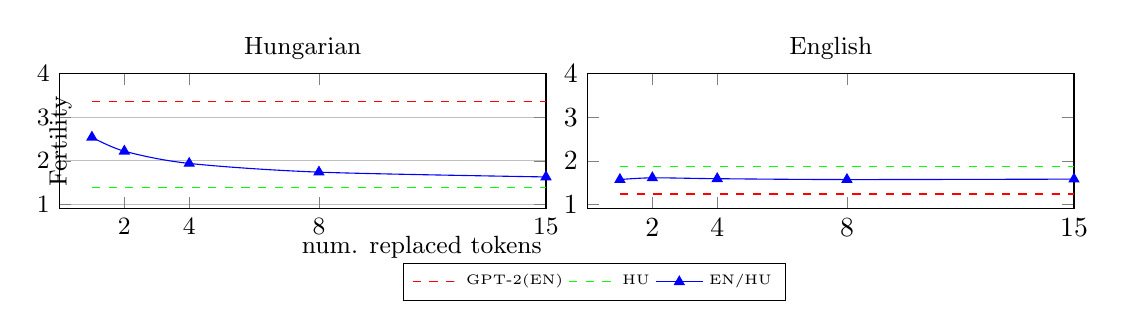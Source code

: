 \begin{tikzpicture}
\begin{groupplot}[group style = {group size = 2 by 1, horizontal sep = 15pt}, width =\linewidth, height = 3.3cm]
    \nextgroupplot[
        xlabel=$x$,
        ylabel=$y$,
        xmin=0, xmax=15,
        ymin=0.9, ymax=4,
        xtick={2,4,8,15},
        ytick={1,2,3,4},
        % ytick={20,40,60,80,100},
        width=0.64\linewidth, height=3.3cm,
        title=Hungarian,
        title style={yshift=-1ex, font=\small},
	ylabel=Fertility,
	ymajorgrids,
        y tick label style={font=\small},
        y label style={yshift=-4.5ex, font=\small},
	xlabel=num. replaced tokens,
        x tick label style={font=\small},
        x label style={yshift=1.5ex, xshift=10ex, font=\small},
        legend style={
            at={(1.1,-0.4)},
            anchor=north,
            legend columns=3,
            font=\tiny,
            /tikz/every even column/.append style={column sep=0.cm},
        },
    ]
        \addplot[dashed, smooth, red] plot coordinates {
            (1,3.36)
            (2,3.36)
            (4,3.36)
            (8,3.36)
            (15,3.36)
        };
        \addlegendentry{GPT-2(EN)}
    
        \addplot[dashed,color=green]
            plot coordinates {
            (1,1.398)
            (2,1.398)
            (4,1.398)
            (8,1.398)
            (15,1.398)
        };
        \addlegendentry{HU}
    
        \addplot[smooth,color=blue,mark=triangle*]
            plot coordinates {
            (1,2.54)
            (2,2.22)
            (4,1.94)
            (8,1.74)
            (15,1.63)
        };
        \addlegendentry{EN/HU}
    
    \nextgroupplot[
        % xlabel=$x$,
        % ylabel=$y$,
        xmin=0, xmax=15,
        ymin=0.9, ymax=4,
        xtick={2,4,8,15},
        ytick={1,2,3,4},
        % ytick={20,40,60,80,100},
        width=0.64\linewidth, height=3.3cm,
	% ylabel=Fertility,
        title=English,
        title style={yshift=-1ex, font=\small},
	% ymajorgrids,
        % y tick label style={font=\small},
        % y label style={yshift=-3ex, font=\small},
	% xlabel=Vocab. Size,
 %        x tick label style={font=\small},
 %        x label style={yshift=1.5ex, font=\small},
        % legend style={
        %     at={(0.5,-0.4)},
        %     anchor=north,
        %     legend columns=1,
        %     font=\tiny,
        %     /tikz/every even column/.append style={column sep=0.cm},
        % },
    ]
        \addplot[dashed, smooth,red] plot coordinates {
            (1,1.24)
            (2,1.24)
            (4,1.24)
            (8,1.24)
            (15,1.24)
        };
    
        \addplot[dashed,color=green]
            plot coordinates {
            (1,1.86)
            (2,1.86)
            (4,1.86)
            (8,1.86)
            (15,1.86)
        };
    
        \addplot[smooth,color=blue,mark=triangle*]
            plot coordinates {
            (1,1.57)
            (2,1.61)
            (4,1.59)
            (8,1.57)
            (15,1.58)
        };
\end{groupplot}
\end{tikzpicture}